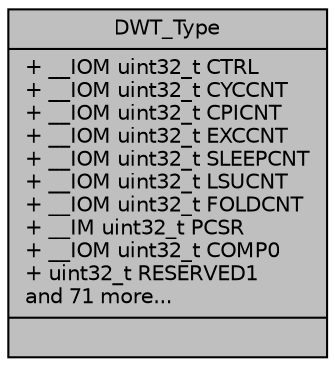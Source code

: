 digraph "DWT_Type"
{
 // LATEX_PDF_SIZE
  edge [fontname="Helvetica",fontsize="10",labelfontname="Helvetica",labelfontsize="10"];
  node [fontname="Helvetica",fontsize="10",shape=record];
  Node1 [label="{DWT_Type\n|+ __IOM uint32_t CTRL\l+ __IOM uint32_t CYCCNT\l+ __IOM uint32_t CPICNT\l+ __IOM uint32_t EXCCNT\l+ __IOM uint32_t SLEEPCNT\l+ __IOM uint32_t LSUCNT\l+ __IOM uint32_t FOLDCNT\l+ __IM uint32_t PCSR\l+ __IOM uint32_t COMP0\l+ uint32_t RESERVED1\land 71 more...\l|}",height=0.2,width=0.4,color="black", fillcolor="grey75", style="filled", fontcolor="black",tooltip="Structure type to access the Data Watchpoint and Trace Register (DWT)."];
}
